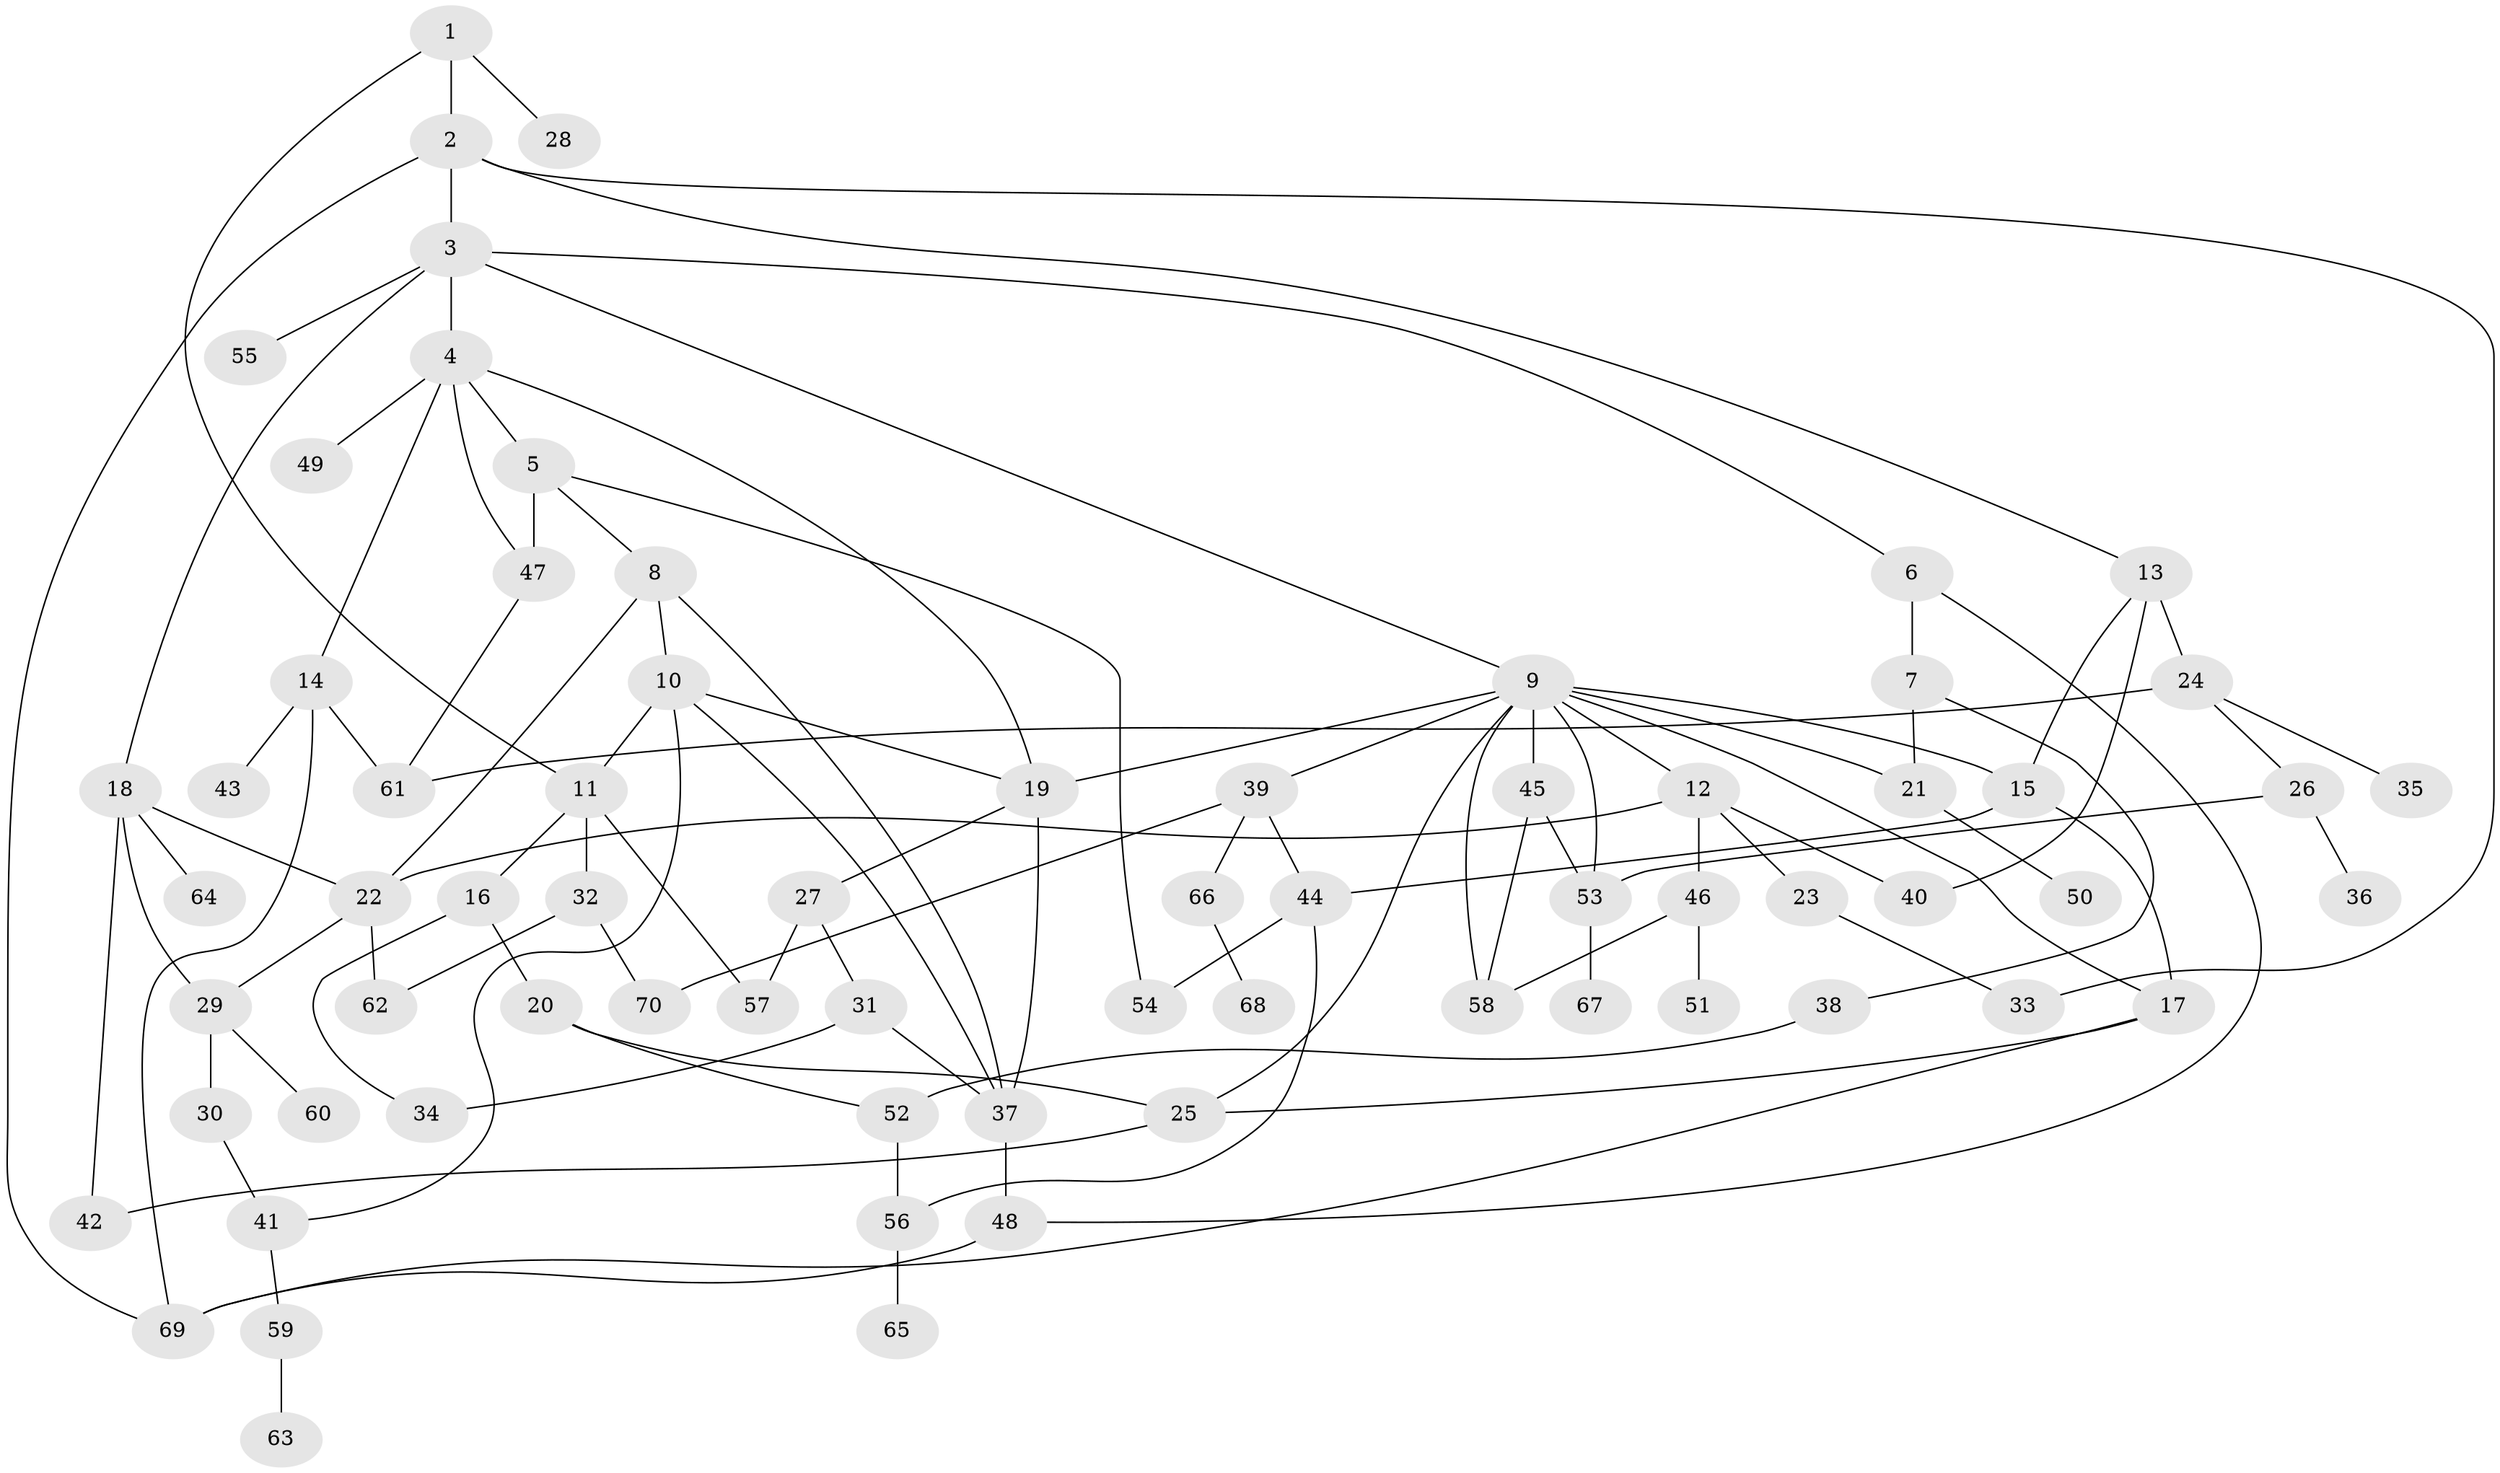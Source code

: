 // original degree distribution, {4: 0.09352517985611511, 6: 0.02877697841726619, 7: 0.014388489208633094, 9: 0.014388489208633094, 3: 0.2158273381294964, 5: 0.05755395683453238, 2: 0.2446043165467626, 1: 0.33093525179856115}
// Generated by graph-tools (version 1.1) at 2025/34/03/09/25 02:34:23]
// undirected, 70 vertices, 106 edges
graph export_dot {
graph [start="1"]
  node [color=gray90,style=filled];
  1;
  2;
  3;
  4;
  5;
  6;
  7;
  8;
  9;
  10;
  11;
  12;
  13;
  14;
  15;
  16;
  17;
  18;
  19;
  20;
  21;
  22;
  23;
  24;
  25;
  26;
  27;
  28;
  29;
  30;
  31;
  32;
  33;
  34;
  35;
  36;
  37;
  38;
  39;
  40;
  41;
  42;
  43;
  44;
  45;
  46;
  47;
  48;
  49;
  50;
  51;
  52;
  53;
  54;
  55;
  56;
  57;
  58;
  59;
  60;
  61;
  62;
  63;
  64;
  65;
  66;
  67;
  68;
  69;
  70;
  1 -- 2 [weight=1.0];
  1 -- 11 [weight=1.0];
  1 -- 28 [weight=1.0];
  2 -- 3 [weight=1.0];
  2 -- 13 [weight=1.0];
  2 -- 33 [weight=1.0];
  2 -- 69 [weight=1.0];
  3 -- 4 [weight=1.0];
  3 -- 6 [weight=1.0];
  3 -- 9 [weight=1.0];
  3 -- 18 [weight=1.0];
  3 -- 55 [weight=1.0];
  4 -- 5 [weight=2.0];
  4 -- 14 [weight=1.0];
  4 -- 19 [weight=1.0];
  4 -- 47 [weight=1.0];
  4 -- 49 [weight=2.0];
  5 -- 8 [weight=1.0];
  5 -- 47 [weight=3.0];
  5 -- 54 [weight=1.0];
  6 -- 7 [weight=1.0];
  6 -- 48 [weight=1.0];
  7 -- 21 [weight=1.0];
  7 -- 38 [weight=1.0];
  8 -- 10 [weight=1.0];
  8 -- 22 [weight=1.0];
  8 -- 37 [weight=1.0];
  9 -- 12 [weight=1.0];
  9 -- 15 [weight=1.0];
  9 -- 17 [weight=1.0];
  9 -- 19 [weight=1.0];
  9 -- 21 [weight=1.0];
  9 -- 25 [weight=1.0];
  9 -- 39 [weight=1.0];
  9 -- 45 [weight=1.0];
  9 -- 53 [weight=1.0];
  9 -- 58 [weight=1.0];
  10 -- 11 [weight=1.0];
  10 -- 19 [weight=1.0];
  10 -- 37 [weight=1.0];
  10 -- 41 [weight=1.0];
  11 -- 16 [weight=1.0];
  11 -- 32 [weight=1.0];
  11 -- 57 [weight=1.0];
  12 -- 22 [weight=1.0];
  12 -- 23 [weight=1.0];
  12 -- 40 [weight=1.0];
  12 -- 46 [weight=1.0];
  13 -- 15 [weight=1.0];
  13 -- 24 [weight=3.0];
  13 -- 40 [weight=1.0];
  14 -- 43 [weight=2.0];
  14 -- 61 [weight=1.0];
  14 -- 69 [weight=1.0];
  15 -- 17 [weight=1.0];
  15 -- 44 [weight=2.0];
  16 -- 20 [weight=1.0];
  16 -- 34 [weight=1.0];
  17 -- 25 [weight=1.0];
  17 -- 69 [weight=1.0];
  18 -- 22 [weight=1.0];
  18 -- 29 [weight=1.0];
  18 -- 42 [weight=1.0];
  18 -- 64 [weight=1.0];
  19 -- 27 [weight=2.0];
  19 -- 37 [weight=1.0];
  20 -- 25 [weight=1.0];
  20 -- 52 [weight=1.0];
  21 -- 50 [weight=1.0];
  22 -- 29 [weight=1.0];
  22 -- 62 [weight=1.0];
  23 -- 33 [weight=1.0];
  24 -- 26 [weight=1.0];
  24 -- 35 [weight=1.0];
  24 -- 61 [weight=1.0];
  25 -- 42 [weight=1.0];
  26 -- 36 [weight=2.0];
  26 -- 53 [weight=1.0];
  27 -- 31 [weight=1.0];
  27 -- 57 [weight=1.0];
  29 -- 30 [weight=1.0];
  29 -- 60 [weight=2.0];
  30 -- 41 [weight=2.0];
  31 -- 34 [weight=1.0];
  31 -- 37 [weight=1.0];
  32 -- 62 [weight=1.0];
  32 -- 70 [weight=1.0];
  37 -- 48 [weight=1.0];
  38 -- 52 [weight=1.0];
  39 -- 44 [weight=1.0];
  39 -- 66 [weight=1.0];
  39 -- 70 [weight=1.0];
  41 -- 59 [weight=1.0];
  44 -- 54 [weight=1.0];
  44 -- 56 [weight=1.0];
  45 -- 53 [weight=1.0];
  45 -- 58 [weight=1.0];
  46 -- 51 [weight=1.0];
  46 -- 58 [weight=1.0];
  47 -- 61 [weight=1.0];
  48 -- 69 [weight=1.0];
  52 -- 56 [weight=1.0];
  53 -- 67 [weight=1.0];
  56 -- 65 [weight=1.0];
  59 -- 63 [weight=1.0];
  66 -- 68 [weight=1.0];
}

